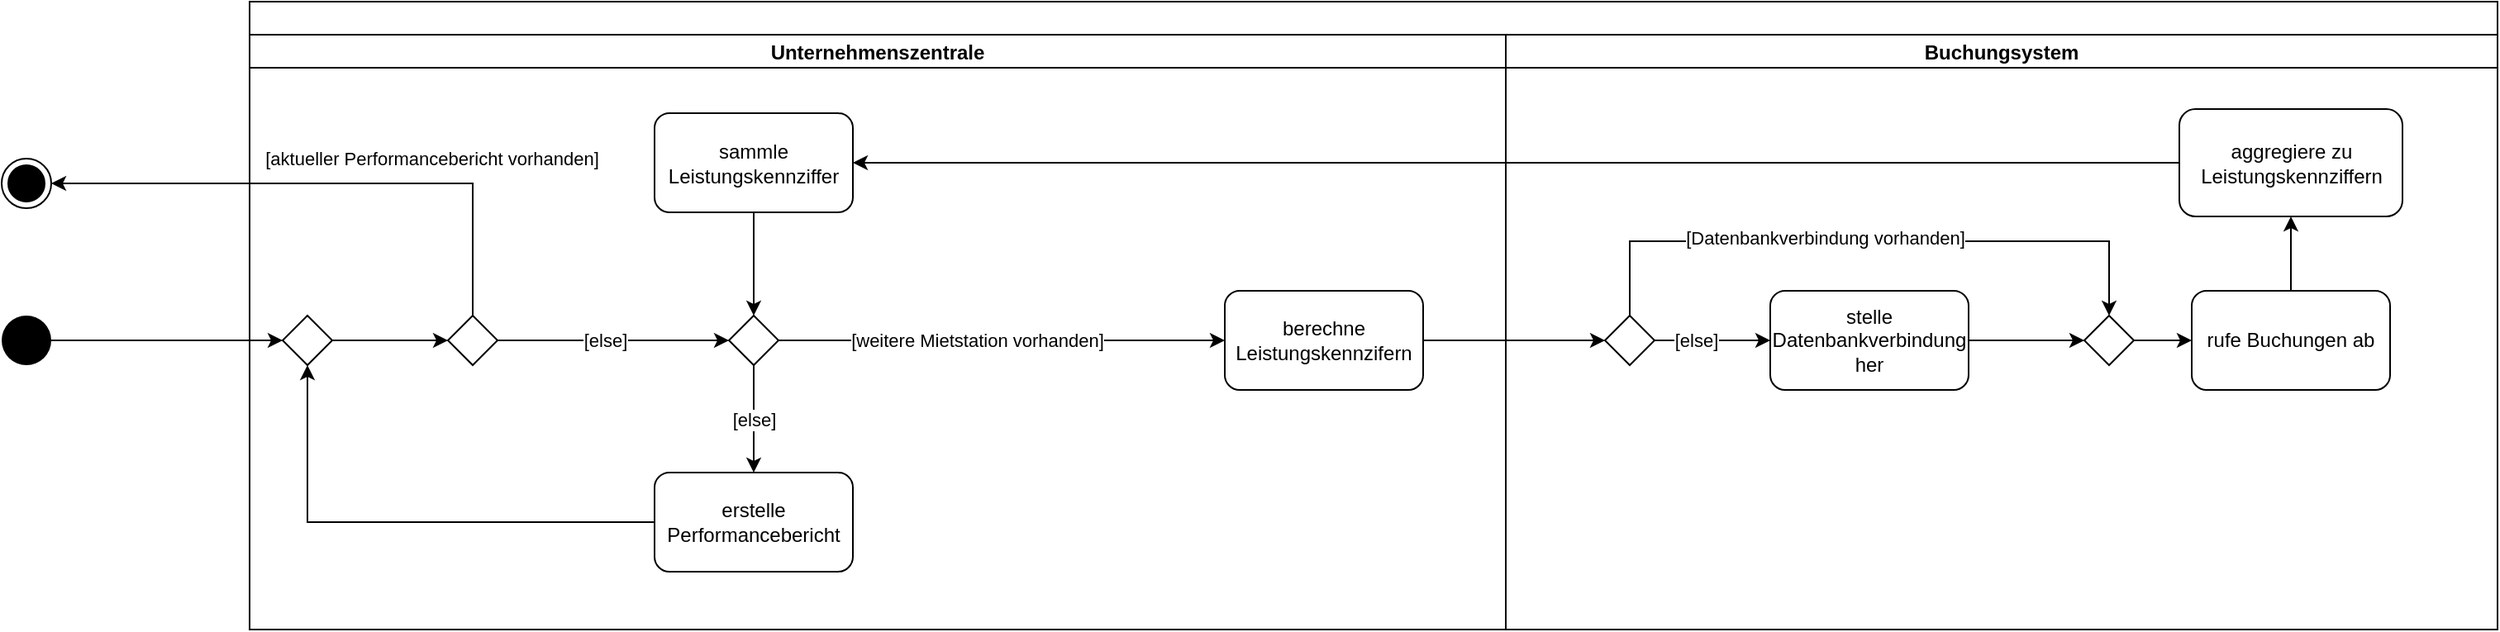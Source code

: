 <mxfile version="16.1.2" type="device"><diagram id="t8r6jcbtjAoI4g5qHGz0" name="Page-1"><mxGraphModel dx="2146" dy="1138" grid="1" gridSize="10" guides="1" tooltips="1" connect="1" arrows="1" fold="1" page="1" pageScale="1" pageWidth="850" pageHeight="1100" math="0" shadow="0"><root><mxCell id="0"/><mxCell id="1" parent="0"/><mxCell id="XjKsUI63GCD_gRbRc7GC-7" style="edgeStyle=orthogonalEdgeStyle;rounded=0;orthogonalLoop=1;jettySize=auto;html=1;entryX=0;entryY=0.5;entryDx=0;entryDy=0;" parent="1" source="XjKsUI63GCD_gRbRc7GC-1" target="XjKsUI63GCD_gRbRc7GC-47" edge="1"><mxGeometry relative="1" as="geometry"/></mxCell><mxCell id="XjKsUI63GCD_gRbRc7GC-1" value="" style="ellipse;fillColor=#000000;strokeColor=none;" parent="1" vertex="1"><mxGeometry x="60" y="285" width="30" height="30" as="geometry"/></mxCell><mxCell id="XjKsUI63GCD_gRbRc7GC-2" value="" style="ellipse;html=1;shape=endState;fillColor=#000000;strokeColor=#000000;" parent="1" vertex="1"><mxGeometry x="60" y="190" width="30" height="30" as="geometry"/></mxCell><mxCell id="XjKsUI63GCD_gRbRc7GC-9" value="" style="swimlane;childLayout=stackLayout;resizeParent=1;resizeParentMax=0;startSize=20;" parent="1" vertex="1"><mxGeometry x="210" y="95" width="1360" height="380" as="geometry"/></mxCell><mxCell id="XjKsUI63GCD_gRbRc7GC-10" value="Unternehmenszentrale" style="swimlane;startSize=20;" parent="XjKsUI63GCD_gRbRc7GC-9" vertex="1"><mxGeometry y="20" width="760" height="360" as="geometry"/></mxCell><mxCell id="Q2WYY4bUx6F6fdyiRSZM-2" style="edgeStyle=orthogonalEdgeStyle;rounded=0;orthogonalLoop=1;jettySize=auto;html=1;entryX=0;entryY=0.5;entryDx=0;entryDy=0;exitX=1;exitY=0.5;exitDx=0;exitDy=0;exitPerimeter=0;" edge="1" parent="XjKsUI63GCD_gRbRc7GC-10" source="XjKsUI63GCD_gRbRc7GC-6" target="Q2WYY4bUx6F6fdyiRSZM-1"><mxGeometry relative="1" as="geometry"><mxPoint x="150" y="185" as="sourcePoint"/></mxGeometry></mxCell><mxCell id="Q2WYY4bUx6F6fdyiRSZM-9" value="[else]" style="edgeLabel;html=1;align=center;verticalAlign=middle;resizable=0;points=[];" vertex="1" connectable="0" parent="Q2WYY4bUx6F6fdyiRSZM-2"><mxGeometry x="-0.298" y="2" relative="1" as="geometry"><mxPoint x="16" y="2" as="offset"/></mxGeometry></mxCell><mxCell id="XjKsUI63GCD_gRbRc7GC-6" value="" style="rhombus;" parent="XjKsUI63GCD_gRbRc7GC-10" vertex="1"><mxGeometry x="120" y="170" width="30" height="30" as="geometry"/></mxCell><mxCell id="XjKsUI63GCD_gRbRc7GC-5" value="berechne Leistungskennzifern" style="rounded=1;whiteSpace=wrap;html=1;" parent="XjKsUI63GCD_gRbRc7GC-10" vertex="1"><mxGeometry x="590" y="155" width="120" height="60" as="geometry"/></mxCell><mxCell id="XjKsUI63GCD_gRbRc7GC-49" style="edgeStyle=orthogonalEdgeStyle;rounded=0;orthogonalLoop=1;jettySize=auto;html=1;entryX=0;entryY=0.5;entryDx=0;entryDy=0;" parent="XjKsUI63GCD_gRbRc7GC-10" source="XjKsUI63GCD_gRbRc7GC-47" target="XjKsUI63GCD_gRbRc7GC-6" edge="1"><mxGeometry relative="1" as="geometry"><Array as="points"><mxPoint x="100" y="185"/><mxPoint x="100" y="185"/></Array></mxGeometry></mxCell><mxCell id="XjKsUI63GCD_gRbRc7GC-47" value="" style="rhombus;" parent="XjKsUI63GCD_gRbRc7GC-10" vertex="1"><mxGeometry x="20" y="170" width="30" height="30" as="geometry"/></mxCell><mxCell id="Q2WYY4bUx6F6fdyiRSZM-3" style="edgeStyle=orthogonalEdgeStyle;rounded=0;orthogonalLoop=1;jettySize=auto;html=1;" edge="1" parent="XjKsUI63GCD_gRbRc7GC-10" source="Q2WYY4bUx6F6fdyiRSZM-1" target="XjKsUI63GCD_gRbRc7GC-5"><mxGeometry relative="1" as="geometry"/></mxCell><mxCell id="Q2WYY4bUx6F6fdyiRSZM-4" value="[weitere Mietstation vorhanden]" style="edgeLabel;html=1;align=center;verticalAlign=middle;resizable=0;points=[];" vertex="1" connectable="0" parent="Q2WYY4bUx6F6fdyiRSZM-3"><mxGeometry x="-0.237" y="1" relative="1" as="geometry"><mxPoint x="17" y="1" as="offset"/></mxGeometry></mxCell><mxCell id="Q2WYY4bUx6F6fdyiRSZM-26" value="[else]" style="edgeStyle=orthogonalEdgeStyle;rounded=0;orthogonalLoop=1;jettySize=auto;html=1;" edge="1" parent="XjKsUI63GCD_gRbRc7GC-10" source="Q2WYY4bUx6F6fdyiRSZM-1" target="Q2WYY4bUx6F6fdyiRSZM-25"><mxGeometry relative="1" as="geometry"/></mxCell><mxCell id="Q2WYY4bUx6F6fdyiRSZM-1" value="" style="rhombus;" vertex="1" parent="XjKsUI63GCD_gRbRc7GC-10"><mxGeometry x="290" y="170" width="30" height="30" as="geometry"/></mxCell><mxCell id="Q2WYY4bUx6F6fdyiRSZM-24" style="edgeStyle=orthogonalEdgeStyle;rounded=0;orthogonalLoop=1;jettySize=auto;html=1;entryX=0.5;entryY=0;entryDx=0;entryDy=0;" edge="1" parent="XjKsUI63GCD_gRbRc7GC-10" source="Q2WYY4bUx6F6fdyiRSZM-22" target="Q2WYY4bUx6F6fdyiRSZM-1"><mxGeometry relative="1" as="geometry"/></mxCell><mxCell id="Q2WYY4bUx6F6fdyiRSZM-22" value="sammle Leistungskennziffer" style="whiteSpace=wrap;html=1;rounded=1;" vertex="1" parent="XjKsUI63GCD_gRbRc7GC-10"><mxGeometry x="245" y="47.5" width="120" height="60" as="geometry"/></mxCell><mxCell id="Q2WYY4bUx6F6fdyiRSZM-27" style="edgeStyle=orthogonalEdgeStyle;rounded=0;orthogonalLoop=1;jettySize=auto;html=1;entryX=0.5;entryY=1;entryDx=0;entryDy=0;" edge="1" parent="XjKsUI63GCD_gRbRc7GC-10" source="Q2WYY4bUx6F6fdyiRSZM-25" target="XjKsUI63GCD_gRbRc7GC-47"><mxGeometry relative="1" as="geometry"><mxPoint x="70" y="245" as="targetPoint"/><Array as="points"><mxPoint x="35" y="295"/></Array></mxGeometry></mxCell><mxCell id="Q2WYY4bUx6F6fdyiRSZM-25" value="erstelle Performancebericht" style="rounded=1;whiteSpace=wrap;html=1;" vertex="1" parent="XjKsUI63GCD_gRbRc7GC-10"><mxGeometry x="245" y="265" width="120" height="60" as="geometry"/></mxCell><mxCell id="XjKsUI63GCD_gRbRc7GC-11" value="Buchungsystem" style="swimlane;startSize=20;" parent="XjKsUI63GCD_gRbRc7GC-9" vertex="1"><mxGeometry x="760" y="20" width="600" height="360" as="geometry"/></mxCell><mxCell id="Q2WYY4bUx6F6fdyiRSZM-8" value="" style="edgeStyle=orthogonalEdgeStyle;rounded=0;orthogonalLoop=1;jettySize=auto;html=1;" edge="1" parent="XjKsUI63GCD_gRbRc7GC-11" source="XjKsUI63GCD_gRbRc7GC-34" target="Q2WYY4bUx6F6fdyiRSZM-7"><mxGeometry relative="1" as="geometry"/></mxCell><mxCell id="Q2WYY4bUx6F6fdyiRSZM-15" value="[else]" style="edgeLabel;html=1;align=center;verticalAlign=middle;resizable=0;points=[];" vertex="1" connectable="0" parent="Q2WYY4bUx6F6fdyiRSZM-8"><mxGeometry x="-0.287" relative="1" as="geometry"><mxPoint as="offset"/></mxGeometry></mxCell><mxCell id="Q2WYY4bUx6F6fdyiRSZM-13" style="edgeStyle=orthogonalEdgeStyle;rounded=0;orthogonalLoop=1;jettySize=auto;html=1;entryX=0.5;entryY=0;entryDx=0;entryDy=0;" edge="1" parent="XjKsUI63GCD_gRbRc7GC-11" source="XjKsUI63GCD_gRbRc7GC-34" target="Q2WYY4bUx6F6fdyiRSZM-12"><mxGeometry relative="1" as="geometry"><Array as="points"><mxPoint x="75" y="125"/><mxPoint x="365" y="125"/></Array></mxGeometry></mxCell><mxCell id="Q2WYY4bUx6F6fdyiRSZM-14" value="[Datenbankverbindung vorhanden]" style="edgeLabel;html=1;align=center;verticalAlign=middle;resizable=0;points=[];" vertex="1" connectable="0" parent="Q2WYY4bUx6F6fdyiRSZM-13"><mxGeometry x="-0.336" y="2" relative="1" as="geometry"><mxPoint x="37" as="offset"/></mxGeometry></mxCell><mxCell id="XjKsUI63GCD_gRbRc7GC-34" value="" style="rhombus;" parent="XjKsUI63GCD_gRbRc7GC-11" vertex="1"><mxGeometry x="60" y="170" width="30" height="30" as="geometry"/></mxCell><mxCell id="Q2WYY4bUx6F6fdyiRSZM-11" value="" style="edgeStyle=orthogonalEdgeStyle;rounded=0;orthogonalLoop=1;jettySize=auto;html=1;entryX=0;entryY=0.5;entryDx=0;entryDy=0;" edge="1" parent="XjKsUI63GCD_gRbRc7GC-11" source="Q2WYY4bUx6F6fdyiRSZM-7" target="Q2WYY4bUx6F6fdyiRSZM-12"><mxGeometry relative="1" as="geometry"><mxPoint x="360" y="185" as="targetPoint"/></mxGeometry></mxCell><mxCell id="Q2WYY4bUx6F6fdyiRSZM-7" value="stelle Datenbankverbindung her" style="rounded=1;whiteSpace=wrap;html=1;" vertex="1" parent="XjKsUI63GCD_gRbRc7GC-11"><mxGeometry x="160" y="155" width="120" height="60" as="geometry"/></mxCell><mxCell id="Q2WYY4bUx6F6fdyiRSZM-17" value="" style="edgeStyle=orthogonalEdgeStyle;rounded=0;orthogonalLoop=1;jettySize=auto;html=1;" edge="1" parent="XjKsUI63GCD_gRbRc7GC-11" source="Q2WYY4bUx6F6fdyiRSZM-12" target="Q2WYY4bUx6F6fdyiRSZM-16"><mxGeometry relative="1" as="geometry"/></mxCell><mxCell id="Q2WYY4bUx6F6fdyiRSZM-12" value="" style="rhombus;" vertex="1" parent="XjKsUI63GCD_gRbRc7GC-11"><mxGeometry x="350" y="170" width="30" height="30" as="geometry"/></mxCell><mxCell id="Q2WYY4bUx6F6fdyiRSZM-20" value="" style="edgeStyle=orthogonalEdgeStyle;rounded=0;orthogonalLoop=1;jettySize=auto;html=1;" edge="1" parent="XjKsUI63GCD_gRbRc7GC-11" source="Q2WYY4bUx6F6fdyiRSZM-16" target="Q2WYY4bUx6F6fdyiRSZM-19"><mxGeometry relative="1" as="geometry"/></mxCell><mxCell id="Q2WYY4bUx6F6fdyiRSZM-16" value="rufe Buchungen ab" style="rounded=1;whiteSpace=wrap;html=1;" vertex="1" parent="XjKsUI63GCD_gRbRc7GC-11"><mxGeometry x="415" y="155" width="120" height="60" as="geometry"/></mxCell><mxCell id="Q2WYY4bUx6F6fdyiRSZM-19" value="aggregiere zu Leistungskennziffern" style="whiteSpace=wrap;html=1;rounded=1;" vertex="1" parent="XjKsUI63GCD_gRbRc7GC-11"><mxGeometry x="407.5" y="45" width="135" height="65" as="geometry"/></mxCell><mxCell id="Q2WYY4bUx6F6fdyiRSZM-6" style="edgeStyle=orthogonalEdgeStyle;rounded=0;orthogonalLoop=1;jettySize=auto;html=1;entryX=0;entryY=0.5;entryDx=0;entryDy=0;" edge="1" parent="XjKsUI63GCD_gRbRc7GC-9" source="XjKsUI63GCD_gRbRc7GC-5" target="XjKsUI63GCD_gRbRc7GC-34"><mxGeometry relative="1" as="geometry"/></mxCell><mxCell id="Q2WYY4bUx6F6fdyiRSZM-23" value="" style="edgeStyle=orthogonalEdgeStyle;rounded=0;orthogonalLoop=1;jettySize=auto;html=1;" edge="1" parent="XjKsUI63GCD_gRbRc7GC-9" source="Q2WYY4bUx6F6fdyiRSZM-19" target="Q2WYY4bUx6F6fdyiRSZM-22"><mxGeometry relative="1" as="geometry"/></mxCell><mxCell id="XjKsUI63GCD_gRbRc7GC-26" style="edgeStyle=orthogonalEdgeStyle;rounded=0;orthogonalLoop=1;jettySize=auto;html=1;entryX=1;entryY=0.5;entryDx=0;entryDy=0;" parent="1" source="XjKsUI63GCD_gRbRc7GC-6" target="XjKsUI63GCD_gRbRc7GC-2" edge="1"><mxGeometry relative="1" as="geometry"><Array as="points"><mxPoint x="345" y="205"/></Array></mxGeometry></mxCell><mxCell id="Q2WYY4bUx6F6fdyiRSZM-5" value="[aktueller Performancebericht vorhanden]" style="edgeLabel;html=1;align=center;verticalAlign=middle;resizable=0;points=[];" vertex="1" connectable="0" parent="XjKsUI63GCD_gRbRc7GC-26"><mxGeometry x="-0.729" y="1" relative="1" as="geometry"><mxPoint x="-24" y="-50" as="offset"/></mxGeometry></mxCell></root></mxGraphModel></diagram></mxfile>